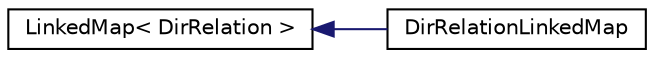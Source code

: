 digraph "Graphical Class Hierarchy"
{
 // LATEX_PDF_SIZE
  edge [fontname="Helvetica",fontsize="10",labelfontname="Helvetica",labelfontsize="10"];
  node [fontname="Helvetica",fontsize="10",shape=record];
  rankdir="LR";
  Node0 [label="LinkedMap\< DirRelation \>",height=0.2,width=0.4,color="black", fillcolor="white", style="filled",URL="$classLinkedMap.html",tooltip=" "];
  Node0 -> Node1 [dir="back",color="midnightblue",fontsize="10",style="solid",fontname="Helvetica"];
  Node1 [label="DirRelationLinkedMap",height=0.2,width=0.4,color="black", fillcolor="white", style="filled",URL="$classDirRelationLinkedMap.html",tooltip=" "];
}
